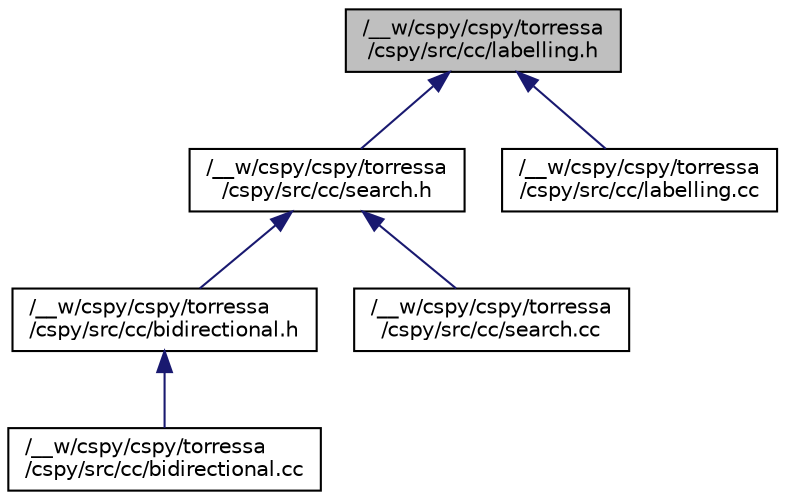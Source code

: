 digraph "/__w/cspy/cspy/torressa/cspy/src/cc/labelling.h"
{
  bgcolor="transparent";
  edge [fontname="Helvetica",fontsize="10",labelfontname="Helvetica",labelfontsize="10"];
  node [fontname="Helvetica",fontsize="10",shape=record];
  Node11 [label="/__w/cspy/cspy/torressa\l/cspy/src/cc/labelling.h",height=0.2,width=0.4,color="black", fillcolor="grey75", style="filled", fontcolor="black"];
  Node11 -> Node12 [dir="back",color="midnightblue",fontsize="10",style="solid"];
  Node12 [label="/__w/cspy/cspy/torressa\l/cspy/src/cc/search.h",height=0.2,width=0.4,color="black",URL="$search_8h.html"];
  Node12 -> Node13 [dir="back",color="midnightblue",fontsize="10",style="solid"];
  Node13 [label="/__w/cspy/cspy/torressa\l/cspy/src/cc/bidirectional.h",height=0.2,width=0.4,color="black",URL="$bidirectional_8h.html"];
  Node13 -> Node14 [dir="back",color="midnightblue",fontsize="10",style="solid"];
  Node14 [label="/__w/cspy/cspy/torressa\l/cspy/src/cc/bidirectional.cc",height=0.2,width=0.4,color="black",URL="$bidirectional_8cc.html"];
  Node12 -> Node15 [dir="back",color="midnightblue",fontsize="10",style="solid"];
  Node15 [label="/__w/cspy/cspy/torressa\l/cspy/src/cc/search.cc",height=0.2,width=0.4,color="black",URL="$search_8cc.html"];
  Node11 -> Node16 [dir="back",color="midnightblue",fontsize="10",style="solid"];
  Node16 [label="/__w/cspy/cspy/torressa\l/cspy/src/cc/labelling.cc",height=0.2,width=0.4,color="black",URL="$labelling_8cc.html"];
}
